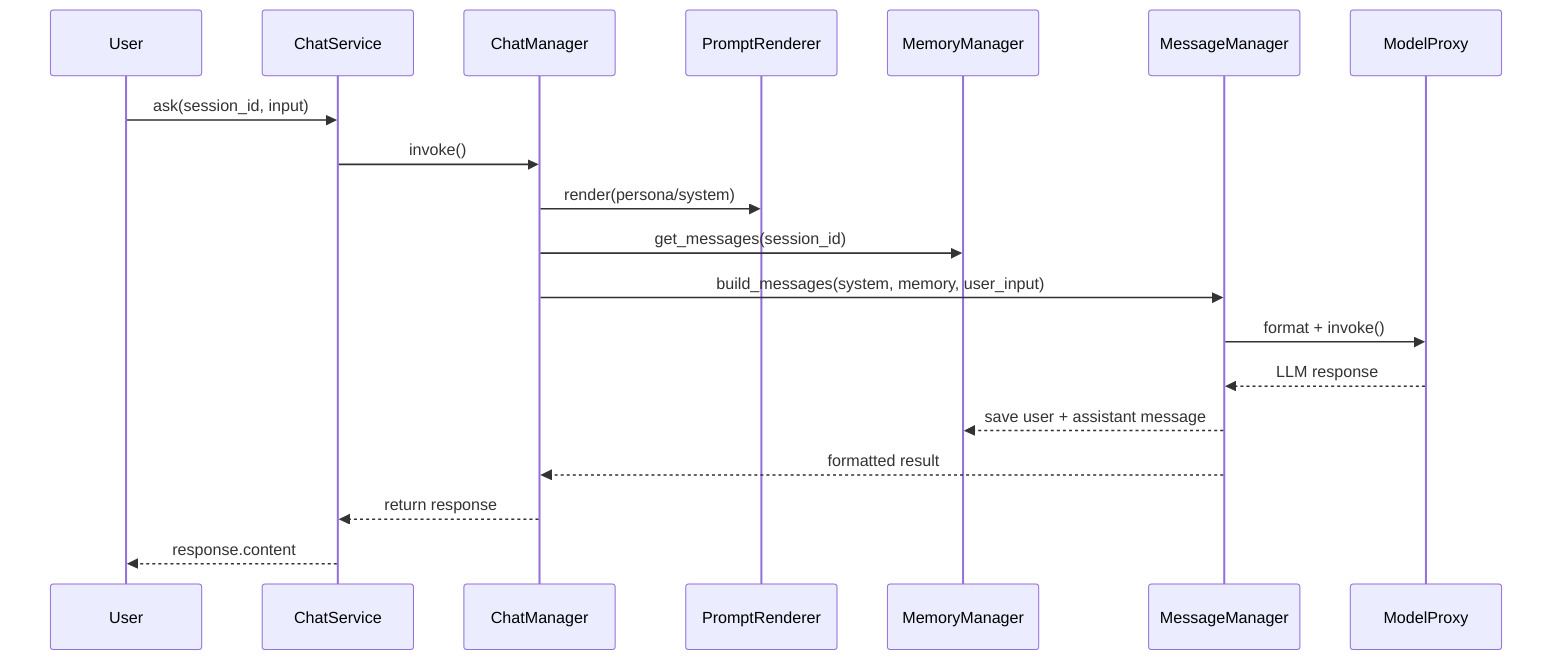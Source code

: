 sequenceDiagram
    participant User
    participant ChatService
    participant ChatManager
    participant PromptRenderer
    participant MemoryManager
    participant MessageManager
    participant ModelProxy

    User->>ChatService: ask(session_id, input)
    ChatService->>ChatManager: invoke()
    ChatManager->>PromptRenderer: render(persona/system)
    ChatManager->>MemoryManager: get_messages(session_id)
    ChatManager->>MessageManager: build_messages(system, memory, user_input)
    MessageManager->>ModelProxy: format + invoke()
    ModelProxy-->>MessageManager: LLM response
    MessageManager-->>MemoryManager: save user + assistant message
    MessageManager-->>ChatManager: formatted result
    ChatManager-->>ChatService: return response
    ChatService-->>User: response.content